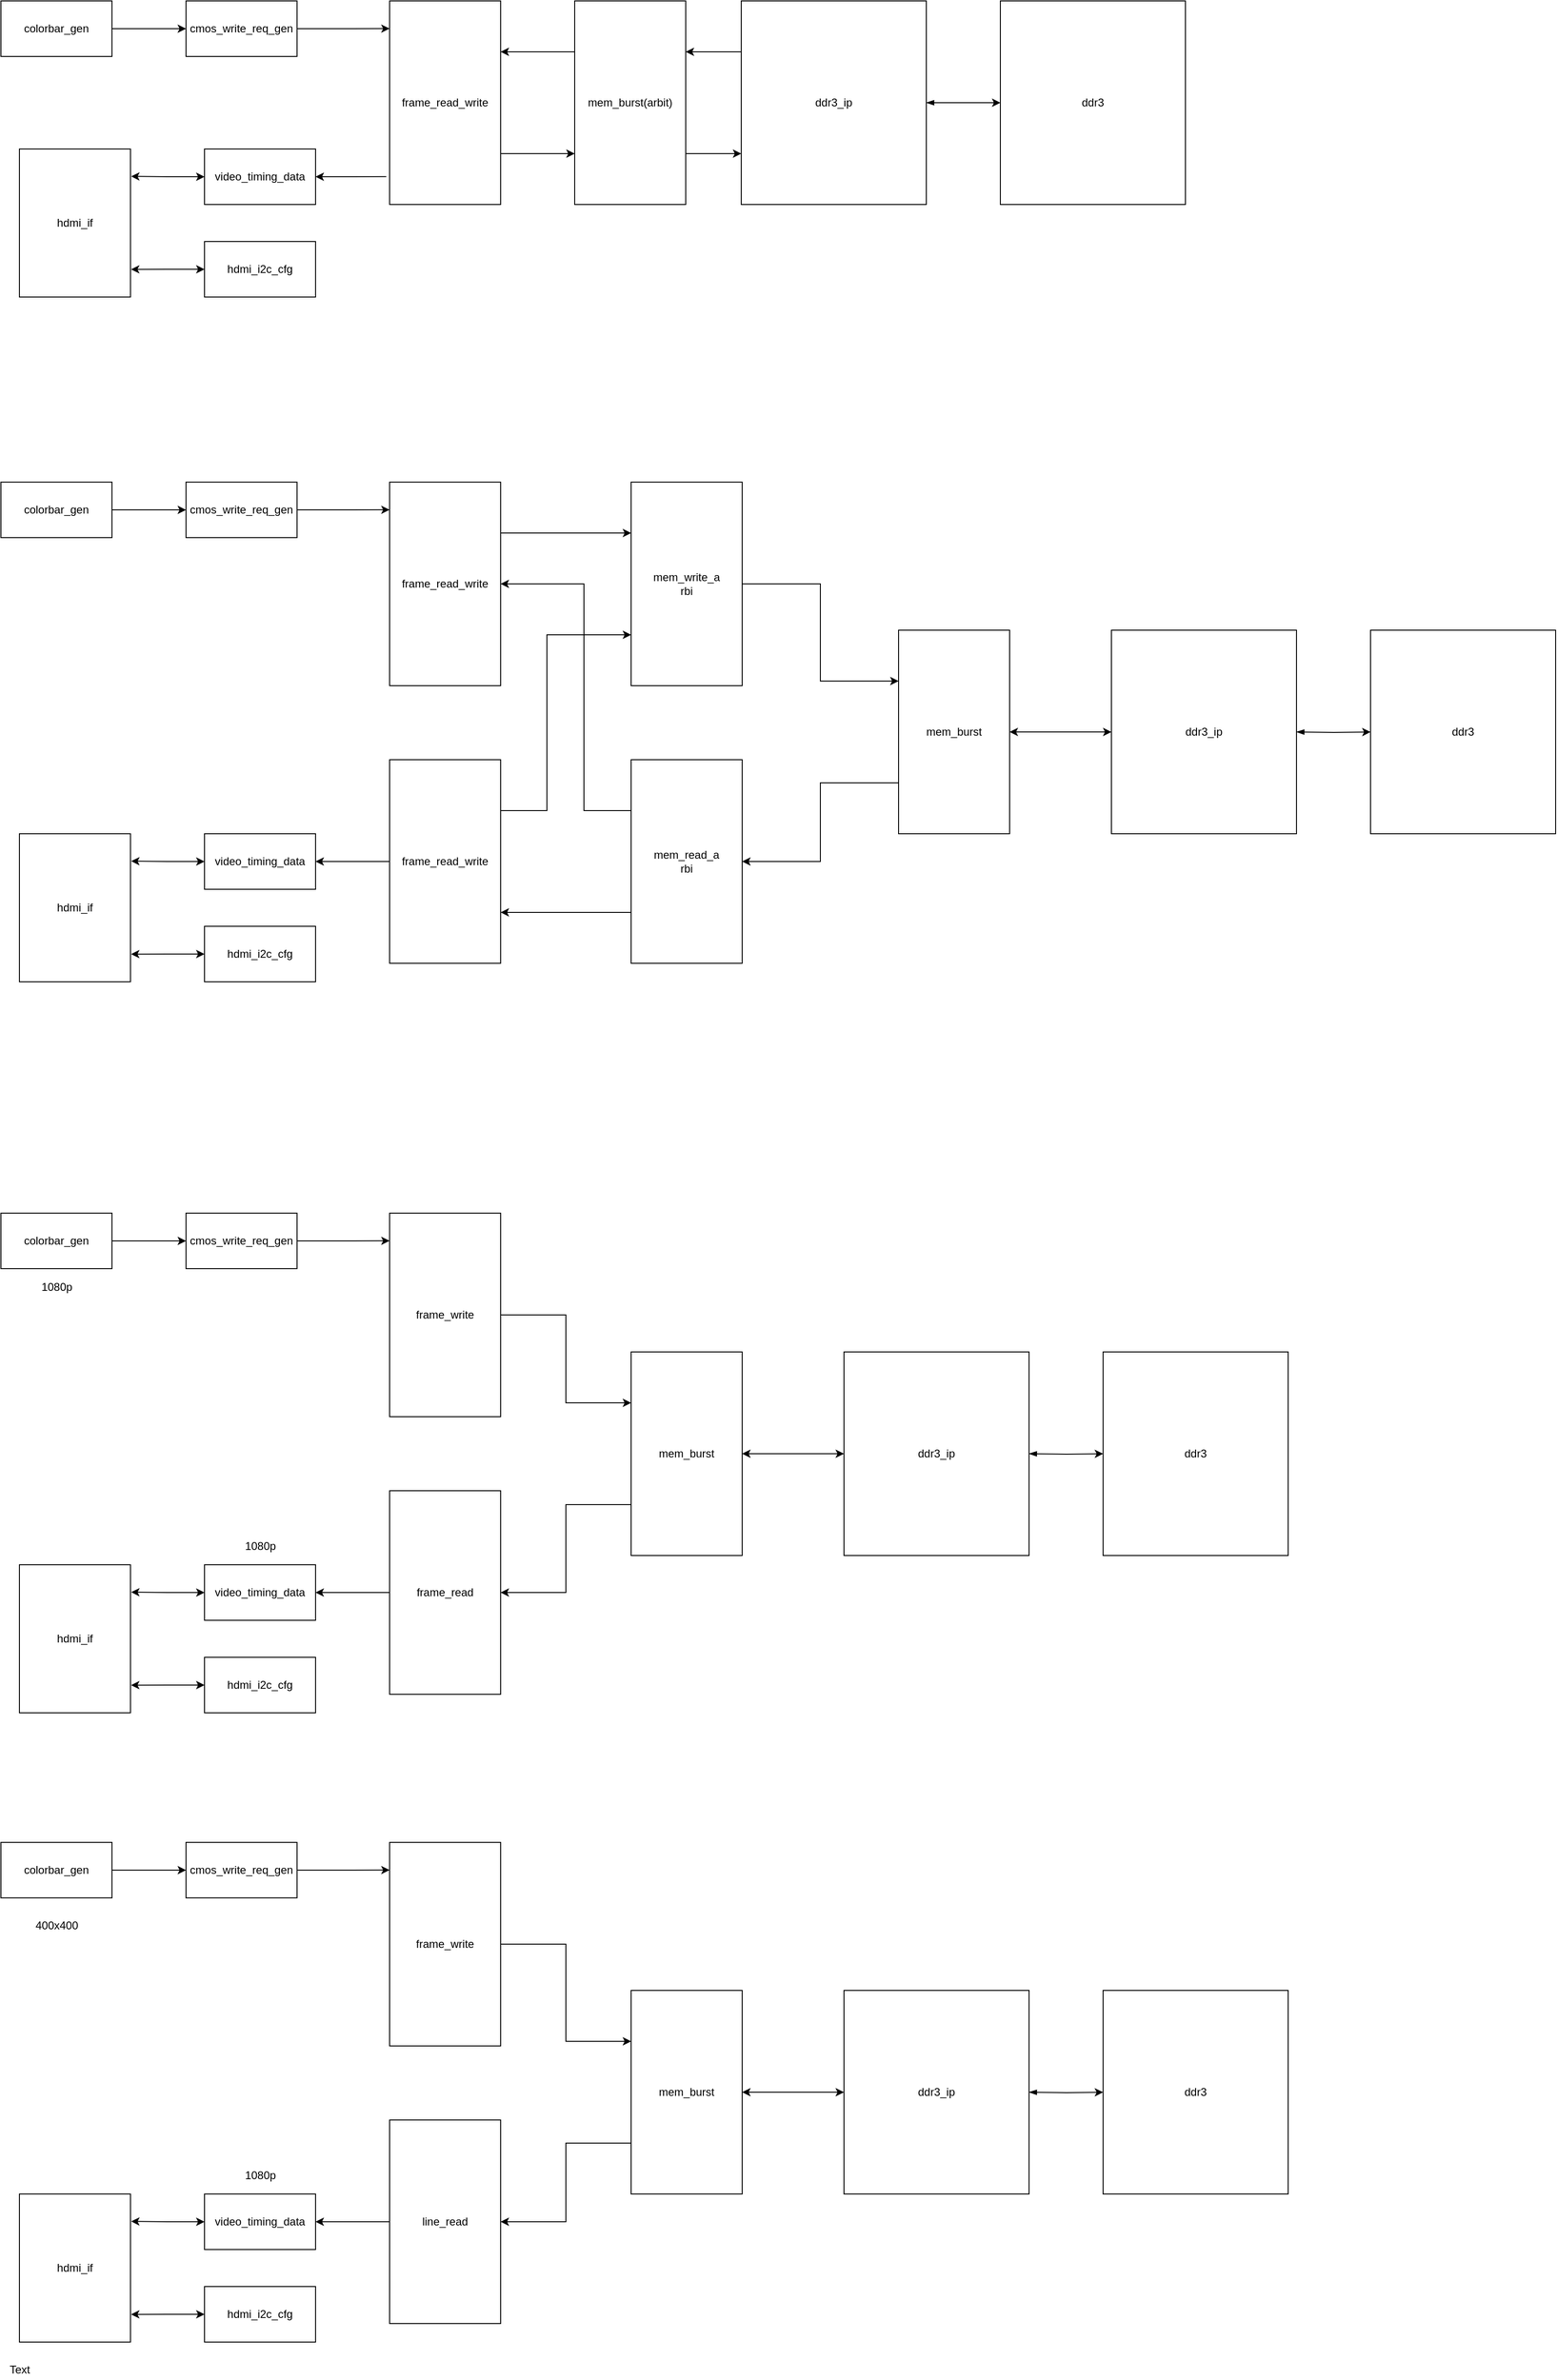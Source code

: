 <mxfile version="13.3.9" type="device"><diagram id="Ev47lDZiY4-PtRbBZxZO" name="Page-1"><mxGraphModel dx="1673" dy="969" grid="1" gridSize="10" guides="1" tooltips="1" connect="1" arrows="1" fold="1" page="1" pageScale="1" pageWidth="4681" pageHeight="3300" math="0" shadow="0"><root><mxCell id="0"/><mxCell id="1" parent="0"/><mxCell id="SdvX4wKL4C9RxK6dcT6m-15" style="edgeStyle=orthogonalEdgeStyle;rounded=0;orthogonalLoop=1;jettySize=auto;html=1;exitX=1;exitY=0.5;exitDx=0;exitDy=0;entryX=0;entryY=0.5;entryDx=0;entryDy=0;" parent="1" source="SdvX4wKL4C9RxK6dcT6m-1" target="SdvX4wKL4C9RxK6dcT6m-2" edge="1"><mxGeometry relative="1" as="geometry"/></mxCell><mxCell id="SdvX4wKL4C9RxK6dcT6m-1" value="colorbar_gen" style="rounded=0;whiteSpace=wrap;html=1;" parent="1" vertex="1"><mxGeometry x="220" y="290" width="120" height="60" as="geometry"/></mxCell><mxCell id="haxCMB_gEO0eru3AYZJ4-6" style="edgeStyle=orthogonalEdgeStyle;rounded=0;orthogonalLoop=1;jettySize=auto;html=1;exitX=1;exitY=0.5;exitDx=0;exitDy=0;entryX=0;entryY=0.136;entryDx=0;entryDy=0;entryPerimeter=0;" edge="1" parent="1" source="SdvX4wKL4C9RxK6dcT6m-2" target="SdvX4wKL4C9RxK6dcT6m-4"><mxGeometry relative="1" as="geometry"/></mxCell><mxCell id="SdvX4wKL4C9RxK6dcT6m-2" value="cmos_write_req_gen" style="rounded=0;whiteSpace=wrap;html=1;" parent="1" vertex="1"><mxGeometry x="420" y="290" width="120" height="60" as="geometry"/></mxCell><mxCell id="SdvX4wKL4C9RxK6dcT6m-22" style="edgeStyle=orthogonalEdgeStyle;rounded=0;orthogonalLoop=1;jettySize=auto;html=1;exitX=0;exitY=0.5;exitDx=0;exitDy=0;startArrow=classic;startFill=1;endArrow=classic;endFill=1;entryX=1.006;entryY=0.185;entryDx=0;entryDy=0;entryPerimeter=0;" parent="1" source="SdvX4wKL4C9RxK6dcT6m-3" target="SdvX4wKL4C9RxK6dcT6m-12" edge="1"><mxGeometry relative="1" as="geometry"><Array as="points"><mxPoint x="400" y="480"/></Array></mxGeometry></mxCell><mxCell id="haxCMB_gEO0eru3AYZJ4-7" style="edgeStyle=orthogonalEdgeStyle;rounded=0;orthogonalLoop=1;jettySize=auto;html=1;exitX=1;exitY=0.5;exitDx=0;exitDy=0;entryX=-0.03;entryY=0.863;entryDx=0;entryDy=0;entryPerimeter=0;endArrow=none;endFill=0;startArrow=classic;startFill=1;" edge="1" parent="1" source="SdvX4wKL4C9RxK6dcT6m-3" target="SdvX4wKL4C9RxK6dcT6m-4"><mxGeometry relative="1" as="geometry"/></mxCell><mxCell id="SdvX4wKL4C9RxK6dcT6m-3" value="video_timing_data" style="rounded=0;whiteSpace=wrap;html=1;" parent="1" vertex="1"><mxGeometry x="440" y="450" width="120" height="60" as="geometry"/></mxCell><mxCell id="haxCMB_gEO0eru3AYZJ4-36" style="edgeStyle=elbowEdgeStyle;rounded=0;orthogonalLoop=1;jettySize=auto;html=1;exitX=1;exitY=0.75;exitDx=0;exitDy=0;entryX=0;entryY=0.75;entryDx=0;entryDy=0;startArrow=none;startFill=0;endArrow=classic;endFill=1;" edge="1" parent="1" source="SdvX4wKL4C9RxK6dcT6m-4" target="SdvX4wKL4C9RxK6dcT6m-6"><mxGeometry relative="1" as="geometry"/></mxCell><mxCell id="SdvX4wKL4C9RxK6dcT6m-4" value="frame_read_write" style="rounded=0;whiteSpace=wrap;html=1;" parent="1" vertex="1"><mxGeometry x="640" y="290" width="120" height="220" as="geometry"/></mxCell><mxCell id="SdvX4wKL4C9RxK6dcT6m-19" style="edgeStyle=orthogonalEdgeStyle;rounded=0;orthogonalLoop=1;jettySize=auto;html=1;exitX=1;exitY=0.5;exitDx=0;exitDy=0;entryX=0;entryY=0.5;entryDx=0;entryDy=0;startArrow=blockThin;startFill=1;" parent="1" source="SdvX4wKL4C9RxK6dcT6m-5" target="SdvX4wKL4C9RxK6dcT6m-14" edge="1"><mxGeometry relative="1" as="geometry"/></mxCell><mxCell id="haxCMB_gEO0eru3AYZJ4-38" style="edgeStyle=elbowEdgeStyle;rounded=0;orthogonalLoop=1;jettySize=auto;html=1;exitX=0;exitY=0.25;exitDx=0;exitDy=0;entryX=1;entryY=0.25;entryDx=0;entryDy=0;startArrow=none;startFill=0;endArrow=classic;endFill=1;" edge="1" parent="1" source="SdvX4wKL4C9RxK6dcT6m-5" target="SdvX4wKL4C9RxK6dcT6m-6"><mxGeometry relative="1" as="geometry"/></mxCell><mxCell id="SdvX4wKL4C9RxK6dcT6m-5" value="ddr3_ip" style="rounded=0;whiteSpace=wrap;html=1;" parent="1" vertex="1"><mxGeometry x="1020" y="290" width="200" height="220" as="geometry"/></mxCell><mxCell id="haxCMB_gEO0eru3AYZJ4-35" style="edgeStyle=elbowEdgeStyle;rounded=0;orthogonalLoop=1;jettySize=auto;html=1;exitX=0;exitY=0.25;exitDx=0;exitDy=0;entryX=1;entryY=0.25;entryDx=0;entryDy=0;startArrow=none;startFill=0;endArrow=classic;endFill=1;" edge="1" parent="1" source="SdvX4wKL4C9RxK6dcT6m-6" target="SdvX4wKL4C9RxK6dcT6m-4"><mxGeometry relative="1" as="geometry"/></mxCell><mxCell id="haxCMB_gEO0eru3AYZJ4-39" style="edgeStyle=elbowEdgeStyle;rounded=0;orthogonalLoop=1;jettySize=auto;html=1;exitX=1;exitY=0.75;exitDx=0;exitDy=0;entryX=0;entryY=0.75;entryDx=0;entryDy=0;startArrow=none;startFill=0;endArrow=classic;endFill=1;" edge="1" parent="1" source="SdvX4wKL4C9RxK6dcT6m-6" target="SdvX4wKL4C9RxK6dcT6m-5"><mxGeometry relative="1" as="geometry"/></mxCell><mxCell id="SdvX4wKL4C9RxK6dcT6m-6" value="mem_burst(arbit)" style="rounded=0;whiteSpace=wrap;html=1;" parent="1" vertex="1"><mxGeometry x="840" y="290" width="120" height="220" as="geometry"/></mxCell><mxCell id="SdvX4wKL4C9RxK6dcT6m-12" value="hdmi_if" style="rounded=0;whiteSpace=wrap;html=1;" parent="1" vertex="1"><mxGeometry x="240" y="450" width="120" height="160" as="geometry"/></mxCell><mxCell id="SdvX4wKL4C9RxK6dcT6m-23" style="edgeStyle=orthogonalEdgeStyle;rounded=0;orthogonalLoop=1;jettySize=auto;html=1;exitX=0;exitY=0.5;exitDx=0;exitDy=0;entryX=1.005;entryY=0.813;entryDx=0;entryDy=0;entryPerimeter=0;startArrow=classic;startFill=1;endArrow=classic;endFill=1;" parent="1" source="SdvX4wKL4C9RxK6dcT6m-13" target="SdvX4wKL4C9RxK6dcT6m-12" edge="1"><mxGeometry relative="1" as="geometry"><Array as="points"><mxPoint x="400" y="580"/></Array></mxGeometry></mxCell><mxCell id="SdvX4wKL4C9RxK6dcT6m-13" value="hdmi_i2c_cfg" style="rounded=0;whiteSpace=wrap;html=1;" parent="1" vertex="1"><mxGeometry x="440" y="550" width="120" height="60" as="geometry"/></mxCell><mxCell id="SdvX4wKL4C9RxK6dcT6m-14" value="ddr3" style="rounded=0;whiteSpace=wrap;html=1;" parent="1" vertex="1"><mxGeometry x="1300" y="290" width="200" height="220" as="geometry"/></mxCell><mxCell id="haxCMB_gEO0eru3AYZJ4-8" style="edgeStyle=orthogonalEdgeStyle;rounded=0;orthogonalLoop=1;jettySize=auto;html=1;exitX=1;exitY=0.5;exitDx=0;exitDy=0;entryX=0;entryY=0.5;entryDx=0;entryDy=0;" edge="1" parent="1" source="haxCMB_gEO0eru3AYZJ4-9" target="haxCMB_gEO0eru3AYZJ4-11"><mxGeometry relative="1" as="geometry"/></mxCell><mxCell id="haxCMB_gEO0eru3AYZJ4-9" value="colorbar_gen" style="rounded=0;whiteSpace=wrap;html=1;" vertex="1" parent="1"><mxGeometry x="220" y="810" width="120" height="60" as="geometry"/></mxCell><mxCell id="haxCMB_gEO0eru3AYZJ4-10" style="edgeStyle=orthogonalEdgeStyle;rounded=0;orthogonalLoop=1;jettySize=auto;html=1;exitX=1;exitY=0.5;exitDx=0;exitDy=0;entryX=0;entryY=0.136;entryDx=0;entryDy=0;entryPerimeter=0;" edge="1" parent="1" source="haxCMB_gEO0eru3AYZJ4-11" target="haxCMB_gEO0eru3AYZJ4-12"><mxGeometry relative="1" as="geometry"/></mxCell><mxCell id="haxCMB_gEO0eru3AYZJ4-11" value="cmos_write_req_gen" style="rounded=0;whiteSpace=wrap;html=1;" vertex="1" parent="1"><mxGeometry x="420" y="810" width="120" height="60" as="geometry"/></mxCell><mxCell id="haxCMB_gEO0eru3AYZJ4-17" style="edgeStyle=elbowEdgeStyle;rounded=0;orthogonalLoop=1;jettySize=auto;html=1;entryX=0;entryY=0.25;entryDx=0;entryDy=0;startArrow=classic;startFill=1;endArrow=none;endFill=0;" edge="1" parent="1" source="haxCMB_gEO0eru3AYZJ4-12" target="haxCMB_gEO0eru3AYZJ4-14"><mxGeometry relative="1" as="geometry"><Array as="points"><mxPoint x="850" y="1040"/><mxPoint x="880" y="1050"/><mxPoint x="820" y="1060"/><mxPoint x="830" y="1070"/><mxPoint x="820" y="1050"/></Array></mxGeometry></mxCell><mxCell id="haxCMB_gEO0eru3AYZJ4-21" style="edgeStyle=elbowEdgeStyle;rounded=0;orthogonalLoop=1;jettySize=auto;html=1;exitX=1;exitY=0.25;exitDx=0;exitDy=0;entryX=0;entryY=0.25;entryDx=0;entryDy=0;startArrow=none;startFill=0;endArrow=classic;endFill=1;" edge="1" parent="1" source="haxCMB_gEO0eru3AYZJ4-12" target="haxCMB_gEO0eru3AYZJ4-13"><mxGeometry relative="1" as="geometry"/></mxCell><mxCell id="haxCMB_gEO0eru3AYZJ4-12" value="frame_read_write" style="rounded=0;whiteSpace=wrap;html=1;" vertex="1" parent="1"><mxGeometry x="640" y="810" width="120" height="220" as="geometry"/></mxCell><mxCell id="haxCMB_gEO0eru3AYZJ4-88" style="edgeStyle=elbowEdgeStyle;rounded=0;orthogonalLoop=1;jettySize=auto;html=1;exitX=1;exitY=0.5;exitDx=0;exitDy=0;entryX=0;entryY=0.25;entryDx=0;entryDy=0;startArrow=none;startFill=0;endArrow=classic;endFill=1;" edge="1" parent="1" source="haxCMB_gEO0eru3AYZJ4-13" target="haxCMB_gEO0eru3AYZJ4-86"><mxGeometry relative="1" as="geometry"/></mxCell><mxCell id="haxCMB_gEO0eru3AYZJ4-13" value="&lt;div&gt;mem_write_a&lt;/div&gt;&lt;div&gt;rbi&lt;/div&gt;" style="rounded=0;whiteSpace=wrap;html=1;" vertex="1" parent="1"><mxGeometry x="901" y="810" width="120" height="220" as="geometry"/></mxCell><mxCell id="haxCMB_gEO0eru3AYZJ4-20" style="edgeStyle=elbowEdgeStyle;rounded=0;orthogonalLoop=1;jettySize=auto;html=1;exitX=0;exitY=0.75;exitDx=0;exitDy=0;startArrow=none;startFill=0;endArrow=classic;endFill=1;entryX=1;entryY=0.75;entryDx=0;entryDy=0;" edge="1" parent="1" source="haxCMB_gEO0eru3AYZJ4-14" target="haxCMB_gEO0eru3AYZJ4-15"><mxGeometry relative="1" as="geometry"><mxPoint x="830" y="1100" as="targetPoint"/></mxGeometry></mxCell><mxCell id="haxCMB_gEO0eru3AYZJ4-14" value="&lt;div&gt;mem_read_a&lt;/div&gt;&lt;div&gt;rbi&lt;/div&gt;" style="rounded=0;whiteSpace=wrap;html=1;" vertex="1" parent="1"><mxGeometry x="901" y="1110" width="120" height="220" as="geometry"/></mxCell><mxCell id="haxCMB_gEO0eru3AYZJ4-18" style="edgeStyle=elbowEdgeStyle;rounded=0;orthogonalLoop=1;jettySize=auto;html=1;exitX=1;exitY=0.25;exitDx=0;exitDy=0;entryX=0;entryY=0.75;entryDx=0;entryDy=0;startArrow=none;startFill=0;endArrow=classic;endFill=1;" edge="1" parent="1" source="haxCMB_gEO0eru3AYZJ4-15" target="haxCMB_gEO0eru3AYZJ4-13"><mxGeometry relative="1" as="geometry"><Array as="points"><mxPoint x="810" y="1050"/><mxPoint x="790" y="1070"/></Array></mxGeometry></mxCell><mxCell id="haxCMB_gEO0eru3AYZJ4-34" style="edgeStyle=elbowEdgeStyle;rounded=0;orthogonalLoop=1;jettySize=auto;html=1;exitX=0;exitY=0.5;exitDx=0;exitDy=0;entryX=1;entryY=0.5;entryDx=0;entryDy=0;startArrow=none;startFill=0;endArrow=classic;endFill=1;" edge="1" parent="1" source="haxCMB_gEO0eru3AYZJ4-15" target="haxCMB_gEO0eru3AYZJ4-29"><mxGeometry relative="1" as="geometry"/></mxCell><mxCell id="haxCMB_gEO0eru3AYZJ4-15" value="frame_read_write" style="rounded=0;whiteSpace=wrap;html=1;" vertex="1" parent="1"><mxGeometry x="640" y="1110" width="120" height="220" as="geometry"/></mxCell><mxCell id="haxCMB_gEO0eru3AYZJ4-22" value="ddr3_ip" style="rounded=0;whiteSpace=wrap;html=1;" vertex="1" parent="1"><mxGeometry x="1420" y="970" width="200" height="220" as="geometry"/></mxCell><mxCell id="haxCMB_gEO0eru3AYZJ4-26" value="ddr3" style="rounded=0;whiteSpace=wrap;html=1;" vertex="1" parent="1"><mxGeometry x="1700" y="970" width="200" height="220" as="geometry"/></mxCell><mxCell id="haxCMB_gEO0eru3AYZJ4-27" style="edgeStyle=orthogonalEdgeStyle;rounded=0;orthogonalLoop=1;jettySize=auto;html=1;exitX=1;exitY=0.5;exitDx=0;exitDy=0;entryX=0;entryY=0.5;entryDx=0;entryDy=0;startArrow=blockThin;startFill=1;" edge="1" target="haxCMB_gEO0eru3AYZJ4-26" parent="1"><mxGeometry relative="1" as="geometry"><mxPoint x="1620" y="1080.0" as="sourcePoint"/></mxGeometry></mxCell><mxCell id="haxCMB_gEO0eru3AYZJ4-28" style="edgeStyle=orthogonalEdgeStyle;rounded=0;orthogonalLoop=1;jettySize=auto;html=1;exitX=0;exitY=0.5;exitDx=0;exitDy=0;startArrow=classic;startFill=1;endArrow=classic;endFill=1;entryX=1.006;entryY=0.185;entryDx=0;entryDy=0;entryPerimeter=0;" edge="1" parent="1" source="haxCMB_gEO0eru3AYZJ4-29" target="haxCMB_gEO0eru3AYZJ4-30"><mxGeometry relative="1" as="geometry"><Array as="points"><mxPoint x="400" y="1220"/></Array></mxGeometry></mxCell><mxCell id="haxCMB_gEO0eru3AYZJ4-29" value="video_timing_data" style="rounded=0;whiteSpace=wrap;html=1;" vertex="1" parent="1"><mxGeometry x="440" y="1190" width="120" height="60" as="geometry"/></mxCell><mxCell id="haxCMB_gEO0eru3AYZJ4-30" value="hdmi_if" style="rounded=0;whiteSpace=wrap;html=1;" vertex="1" parent="1"><mxGeometry x="240" y="1190" width="120" height="160" as="geometry"/></mxCell><mxCell id="haxCMB_gEO0eru3AYZJ4-31" style="edgeStyle=orthogonalEdgeStyle;rounded=0;orthogonalLoop=1;jettySize=auto;html=1;exitX=0;exitY=0.5;exitDx=0;exitDy=0;entryX=1.005;entryY=0.813;entryDx=0;entryDy=0;entryPerimeter=0;startArrow=classic;startFill=1;endArrow=classic;endFill=1;" edge="1" parent="1" source="haxCMB_gEO0eru3AYZJ4-32" target="haxCMB_gEO0eru3AYZJ4-30"><mxGeometry relative="1" as="geometry"><Array as="points"><mxPoint x="400" y="1320"/></Array></mxGeometry></mxCell><mxCell id="haxCMB_gEO0eru3AYZJ4-32" value="hdmi_i2c_cfg" style="rounded=0;whiteSpace=wrap;html=1;" vertex="1" parent="1"><mxGeometry x="440" y="1290" width="120" height="60" as="geometry"/></mxCell><mxCell id="haxCMB_gEO0eru3AYZJ4-40" style="edgeStyle=orthogonalEdgeStyle;rounded=0;orthogonalLoop=1;jettySize=auto;html=1;exitX=1;exitY=0.5;exitDx=0;exitDy=0;entryX=0;entryY=0.5;entryDx=0;entryDy=0;" edge="1" parent="1" source="haxCMB_gEO0eru3AYZJ4-41" target="haxCMB_gEO0eru3AYZJ4-43"><mxGeometry relative="1" as="geometry"/></mxCell><mxCell id="haxCMB_gEO0eru3AYZJ4-41" value="colorbar_gen" style="rounded=0;whiteSpace=wrap;html=1;" vertex="1" parent="1"><mxGeometry x="220" y="1600" width="120" height="60" as="geometry"/></mxCell><mxCell id="haxCMB_gEO0eru3AYZJ4-42" style="edgeStyle=orthogonalEdgeStyle;rounded=0;orthogonalLoop=1;jettySize=auto;html=1;exitX=1;exitY=0.5;exitDx=0;exitDy=0;entryX=0;entryY=0.136;entryDx=0;entryDy=0;entryPerimeter=0;" edge="1" parent="1" source="haxCMB_gEO0eru3AYZJ4-43" target="haxCMB_gEO0eru3AYZJ4-46"><mxGeometry relative="1" as="geometry"/></mxCell><mxCell id="haxCMB_gEO0eru3AYZJ4-43" value="cmos_write_req_gen" style="rounded=0;whiteSpace=wrap;html=1;" vertex="1" parent="1"><mxGeometry x="420" y="1600" width="120" height="60" as="geometry"/></mxCell><mxCell id="haxCMB_gEO0eru3AYZJ4-106" style="edgeStyle=elbowEdgeStyle;rounded=0;orthogonalLoop=1;jettySize=auto;html=1;exitX=1;exitY=0.5;exitDx=0;exitDy=0;entryX=0;entryY=0.25;entryDx=0;entryDy=0;startArrow=none;startFill=0;endArrow=classic;endFill=1;" edge="1" parent="1" source="haxCMB_gEO0eru3AYZJ4-46" target="haxCMB_gEO0eru3AYZJ4-99"><mxGeometry relative="1" as="geometry"/></mxCell><mxCell id="haxCMB_gEO0eru3AYZJ4-46" value="frame_write" style="rounded=0;whiteSpace=wrap;html=1;" vertex="1" parent="1"><mxGeometry x="640" y="1600" width="120" height="220" as="geometry"/></mxCell><mxCell id="haxCMB_gEO0eru3AYZJ4-52" style="edgeStyle=elbowEdgeStyle;rounded=0;orthogonalLoop=1;jettySize=auto;html=1;exitX=0;exitY=0.5;exitDx=0;exitDy=0;entryX=1;entryY=0.5;entryDx=0;entryDy=0;startArrow=none;startFill=0;endArrow=classic;endFill=1;" edge="1" parent="1" source="haxCMB_gEO0eru3AYZJ4-53" target="haxCMB_gEO0eru3AYZJ4-59"><mxGeometry relative="1" as="geometry"/></mxCell><mxCell id="haxCMB_gEO0eru3AYZJ4-53" value="frame_read" style="rounded=0;whiteSpace=wrap;html=1;" vertex="1" parent="1"><mxGeometry x="640" y="1900" width="120" height="220" as="geometry"/></mxCell><mxCell id="haxCMB_gEO0eru3AYZJ4-58" style="edgeStyle=orthogonalEdgeStyle;rounded=0;orthogonalLoop=1;jettySize=auto;html=1;exitX=0;exitY=0.5;exitDx=0;exitDy=0;startArrow=classic;startFill=1;endArrow=classic;endFill=1;entryX=1.006;entryY=0.185;entryDx=0;entryDy=0;entryPerimeter=0;" edge="1" parent="1" source="haxCMB_gEO0eru3AYZJ4-59" target="haxCMB_gEO0eru3AYZJ4-60"><mxGeometry relative="1" as="geometry"><Array as="points"><mxPoint x="400" y="2010"/></Array></mxGeometry></mxCell><mxCell id="haxCMB_gEO0eru3AYZJ4-59" value="video_timing_data" style="rounded=0;whiteSpace=wrap;html=1;" vertex="1" parent="1"><mxGeometry x="440" y="1980" width="120" height="60" as="geometry"/></mxCell><mxCell id="haxCMB_gEO0eru3AYZJ4-60" value="hdmi_if" style="rounded=0;whiteSpace=wrap;html=1;" vertex="1" parent="1"><mxGeometry x="240" y="1980" width="120" height="160" as="geometry"/></mxCell><mxCell id="haxCMB_gEO0eru3AYZJ4-61" style="edgeStyle=orthogonalEdgeStyle;rounded=0;orthogonalLoop=1;jettySize=auto;html=1;exitX=0;exitY=0.5;exitDx=0;exitDy=0;entryX=1.005;entryY=0.813;entryDx=0;entryDy=0;entryPerimeter=0;startArrow=classic;startFill=1;endArrow=classic;endFill=1;" edge="1" parent="1" source="haxCMB_gEO0eru3AYZJ4-62" target="haxCMB_gEO0eru3AYZJ4-60"><mxGeometry relative="1" as="geometry"><Array as="points"><mxPoint x="400" y="2110"/></Array></mxGeometry></mxCell><mxCell id="haxCMB_gEO0eru3AYZJ4-62" value="hdmi_i2c_cfg" style="rounded=0;whiteSpace=wrap;html=1;" vertex="1" parent="1"><mxGeometry x="440" y="2080" width="120" height="60" as="geometry"/></mxCell><mxCell id="haxCMB_gEO0eru3AYZJ4-63" style="edgeStyle=orthogonalEdgeStyle;rounded=0;orthogonalLoop=1;jettySize=auto;html=1;exitX=1;exitY=0.5;exitDx=0;exitDy=0;entryX=0;entryY=0.5;entryDx=0;entryDy=0;" edge="1" parent="1" source="haxCMB_gEO0eru3AYZJ4-64" target="haxCMB_gEO0eru3AYZJ4-66"><mxGeometry relative="1" as="geometry"/></mxCell><mxCell id="haxCMB_gEO0eru3AYZJ4-64" value="colorbar_gen" style="rounded=0;whiteSpace=wrap;html=1;" vertex="1" parent="1"><mxGeometry x="220" y="2280" width="120" height="60" as="geometry"/></mxCell><mxCell id="haxCMB_gEO0eru3AYZJ4-65" style="edgeStyle=orthogonalEdgeStyle;rounded=0;orthogonalLoop=1;jettySize=auto;html=1;exitX=1;exitY=0.5;exitDx=0;exitDy=0;entryX=0;entryY=0.136;entryDx=0;entryDy=0;entryPerimeter=0;" edge="1" parent="1" source="haxCMB_gEO0eru3AYZJ4-66" target="haxCMB_gEO0eru3AYZJ4-68"><mxGeometry relative="1" as="geometry"/></mxCell><mxCell id="haxCMB_gEO0eru3AYZJ4-66" value="cmos_write_req_gen" style="rounded=0;whiteSpace=wrap;html=1;" vertex="1" parent="1"><mxGeometry x="420" y="2280" width="120" height="60" as="geometry"/></mxCell><mxCell id="haxCMB_gEO0eru3AYZJ4-108" style="edgeStyle=elbowEdgeStyle;rounded=0;orthogonalLoop=1;jettySize=auto;html=1;exitX=1;exitY=0.5;exitDx=0;exitDy=0;entryX=0;entryY=0.25;entryDx=0;entryDy=0;startArrow=none;startFill=0;endArrow=classic;endFill=1;" edge="1" parent="1" source="haxCMB_gEO0eru3AYZJ4-68" target="haxCMB_gEO0eru3AYZJ4-105"><mxGeometry relative="1" as="geometry"/></mxCell><mxCell id="haxCMB_gEO0eru3AYZJ4-68" value="frame_write" style="rounded=0;whiteSpace=wrap;html=1;" vertex="1" parent="1"><mxGeometry x="640" y="2280" width="120" height="220" as="geometry"/></mxCell><mxCell id="haxCMB_gEO0eru3AYZJ4-73" style="edgeStyle=elbowEdgeStyle;rounded=0;orthogonalLoop=1;jettySize=auto;html=1;exitX=0;exitY=0.5;exitDx=0;exitDy=0;entryX=1;entryY=0.5;entryDx=0;entryDy=0;startArrow=none;startFill=0;endArrow=classic;endFill=1;" edge="1" parent="1" source="haxCMB_gEO0eru3AYZJ4-74" target="haxCMB_gEO0eru3AYZJ4-80"><mxGeometry relative="1" as="geometry"/></mxCell><mxCell id="haxCMB_gEO0eru3AYZJ4-74" value="line_read" style="rounded=0;whiteSpace=wrap;html=1;" vertex="1" parent="1"><mxGeometry x="640" y="2580" width="120" height="220" as="geometry"/></mxCell><mxCell id="haxCMB_gEO0eru3AYZJ4-79" style="edgeStyle=orthogonalEdgeStyle;rounded=0;orthogonalLoop=1;jettySize=auto;html=1;exitX=0;exitY=0.5;exitDx=0;exitDy=0;startArrow=classic;startFill=1;endArrow=classic;endFill=1;entryX=1.006;entryY=0.185;entryDx=0;entryDy=0;entryPerimeter=0;" edge="1" parent="1" source="haxCMB_gEO0eru3AYZJ4-80" target="haxCMB_gEO0eru3AYZJ4-81"><mxGeometry relative="1" as="geometry"><Array as="points"><mxPoint x="400" y="2690"/></Array></mxGeometry></mxCell><mxCell id="haxCMB_gEO0eru3AYZJ4-80" value="video_timing_data" style="rounded=0;whiteSpace=wrap;html=1;" vertex="1" parent="1"><mxGeometry x="440" y="2660" width="120" height="60" as="geometry"/></mxCell><mxCell id="haxCMB_gEO0eru3AYZJ4-81" value="hdmi_if" style="rounded=0;whiteSpace=wrap;html=1;" vertex="1" parent="1"><mxGeometry x="240" y="2660" width="120" height="160" as="geometry"/></mxCell><mxCell id="haxCMB_gEO0eru3AYZJ4-82" style="edgeStyle=orthogonalEdgeStyle;rounded=0;orthogonalLoop=1;jettySize=auto;html=1;exitX=0;exitY=0.5;exitDx=0;exitDy=0;entryX=1.005;entryY=0.813;entryDx=0;entryDy=0;entryPerimeter=0;startArrow=classic;startFill=1;endArrow=classic;endFill=1;" edge="1" parent="1" source="haxCMB_gEO0eru3AYZJ4-83" target="haxCMB_gEO0eru3AYZJ4-81"><mxGeometry relative="1" as="geometry"><Array as="points"><mxPoint x="400" y="2790"/></Array></mxGeometry></mxCell><mxCell id="haxCMB_gEO0eru3AYZJ4-83" value="hdmi_i2c_cfg" style="rounded=0;whiteSpace=wrap;html=1;" vertex="1" parent="1"><mxGeometry x="440" y="2760" width="120" height="60" as="geometry"/></mxCell><mxCell id="haxCMB_gEO0eru3AYZJ4-84" value="Text" style="text;html=1;resizable=0;autosize=1;align=center;verticalAlign=middle;points=[];fillColor=none;strokeColor=none;rounded=0;" vertex="1" parent="1"><mxGeometry x="220" y="2840" width="40" height="20" as="geometry"/></mxCell><mxCell id="haxCMB_gEO0eru3AYZJ4-87" style="edgeStyle=elbowEdgeStyle;rounded=0;orthogonalLoop=1;jettySize=auto;html=1;exitX=1;exitY=0.5;exitDx=0;exitDy=0;entryX=0;entryY=0.5;entryDx=0;entryDy=0;startArrow=classic;startFill=1;endArrow=classic;endFill=1;" edge="1" parent="1" source="haxCMB_gEO0eru3AYZJ4-86" target="haxCMB_gEO0eru3AYZJ4-22"><mxGeometry relative="1" as="geometry"/></mxCell><mxCell id="haxCMB_gEO0eru3AYZJ4-89" style="edgeStyle=elbowEdgeStyle;rounded=0;orthogonalLoop=1;jettySize=auto;html=1;exitX=0;exitY=0.75;exitDx=0;exitDy=0;startArrow=none;startFill=0;endArrow=classic;endFill=1;" edge="1" parent="1" source="haxCMB_gEO0eru3AYZJ4-86" target="haxCMB_gEO0eru3AYZJ4-14"><mxGeometry relative="1" as="geometry"/></mxCell><mxCell id="haxCMB_gEO0eru3AYZJ4-86" value="mem_burst" style="rounded=0;whiteSpace=wrap;html=1;" vertex="1" parent="1"><mxGeometry x="1190" y="970" width="120" height="220" as="geometry"/></mxCell><mxCell id="haxCMB_gEO0eru3AYZJ4-95" value="ddr3_ip" style="rounded=0;whiteSpace=wrap;html=1;" vertex="1" parent="1"><mxGeometry x="1131" y="1750" width="200" height="220" as="geometry"/></mxCell><mxCell id="haxCMB_gEO0eru3AYZJ4-96" value="ddr3" style="rounded=0;whiteSpace=wrap;html=1;" vertex="1" parent="1"><mxGeometry x="1411" y="1750" width="200" height="220" as="geometry"/></mxCell><mxCell id="haxCMB_gEO0eru3AYZJ4-97" style="edgeStyle=orthogonalEdgeStyle;rounded=0;orthogonalLoop=1;jettySize=auto;html=1;exitX=1;exitY=0.5;exitDx=0;exitDy=0;entryX=0;entryY=0.5;entryDx=0;entryDy=0;startArrow=blockThin;startFill=1;" edge="1" parent="1" target="haxCMB_gEO0eru3AYZJ4-96"><mxGeometry relative="1" as="geometry"><mxPoint x="1331" y="1860" as="sourcePoint"/></mxGeometry></mxCell><mxCell id="haxCMB_gEO0eru3AYZJ4-98" style="edgeStyle=elbowEdgeStyle;rounded=0;orthogonalLoop=1;jettySize=auto;html=1;exitX=1;exitY=0.5;exitDx=0;exitDy=0;entryX=0;entryY=0.5;entryDx=0;entryDy=0;startArrow=classic;startFill=1;endArrow=classic;endFill=1;" edge="1" parent="1" source="haxCMB_gEO0eru3AYZJ4-99" target="haxCMB_gEO0eru3AYZJ4-95"><mxGeometry relative="1" as="geometry"/></mxCell><mxCell id="haxCMB_gEO0eru3AYZJ4-107" style="edgeStyle=elbowEdgeStyle;rounded=0;orthogonalLoop=1;jettySize=auto;html=1;exitX=0;exitY=0.75;exitDx=0;exitDy=0;entryX=1;entryY=0.5;entryDx=0;entryDy=0;startArrow=none;startFill=0;endArrow=classic;endFill=1;" edge="1" parent="1" source="haxCMB_gEO0eru3AYZJ4-99" target="haxCMB_gEO0eru3AYZJ4-53"><mxGeometry relative="1" as="geometry"/></mxCell><mxCell id="haxCMB_gEO0eru3AYZJ4-99" value="mem_burst" style="rounded=0;whiteSpace=wrap;html=1;" vertex="1" parent="1"><mxGeometry x="901" y="1750" width="120" height="220" as="geometry"/></mxCell><mxCell id="haxCMB_gEO0eru3AYZJ4-101" value="ddr3_ip" style="rounded=0;whiteSpace=wrap;html=1;" vertex="1" parent="1"><mxGeometry x="1131" y="2440" width="200" height="220" as="geometry"/></mxCell><mxCell id="haxCMB_gEO0eru3AYZJ4-102" value="ddr3" style="rounded=0;whiteSpace=wrap;html=1;" vertex="1" parent="1"><mxGeometry x="1411" y="2440" width="200" height="220" as="geometry"/></mxCell><mxCell id="haxCMB_gEO0eru3AYZJ4-103" style="edgeStyle=orthogonalEdgeStyle;rounded=0;orthogonalLoop=1;jettySize=auto;html=1;exitX=1;exitY=0.5;exitDx=0;exitDy=0;entryX=0;entryY=0.5;entryDx=0;entryDy=0;startArrow=blockThin;startFill=1;" edge="1" parent="1" target="haxCMB_gEO0eru3AYZJ4-102"><mxGeometry relative="1" as="geometry"><mxPoint x="1331" y="2550" as="sourcePoint"/></mxGeometry></mxCell><mxCell id="haxCMB_gEO0eru3AYZJ4-104" style="edgeStyle=elbowEdgeStyle;rounded=0;orthogonalLoop=1;jettySize=auto;html=1;exitX=1;exitY=0.5;exitDx=0;exitDy=0;entryX=0;entryY=0.5;entryDx=0;entryDy=0;startArrow=classic;startFill=1;endArrow=classic;endFill=1;" edge="1" parent="1" source="haxCMB_gEO0eru3AYZJ4-105" target="haxCMB_gEO0eru3AYZJ4-101"><mxGeometry relative="1" as="geometry"/></mxCell><mxCell id="haxCMB_gEO0eru3AYZJ4-109" style="edgeStyle=elbowEdgeStyle;rounded=0;orthogonalLoop=1;jettySize=auto;html=1;exitX=0;exitY=0.75;exitDx=0;exitDy=0;entryX=1;entryY=0.5;entryDx=0;entryDy=0;startArrow=none;startFill=0;endArrow=classic;endFill=1;" edge="1" parent="1" source="haxCMB_gEO0eru3AYZJ4-105" target="haxCMB_gEO0eru3AYZJ4-74"><mxGeometry relative="1" as="geometry"/></mxCell><mxCell id="haxCMB_gEO0eru3AYZJ4-105" value="mem_burst" style="rounded=0;whiteSpace=wrap;html=1;" vertex="1" parent="1"><mxGeometry x="901" y="2440" width="120" height="220" as="geometry"/></mxCell><mxCell id="haxCMB_gEO0eru3AYZJ4-110" value="1080p" style="text;html=1;align=center;verticalAlign=middle;resizable=0;points=[];autosize=1;" vertex="1" parent="1"><mxGeometry x="255" y="1670" width="50" height="20" as="geometry"/></mxCell><mxCell id="haxCMB_gEO0eru3AYZJ4-111" value="1080p" style="text;html=1;align=center;verticalAlign=middle;resizable=0;points=[];autosize=1;" vertex="1" parent="1"><mxGeometry x="475" y="1950" width="50" height="20" as="geometry"/></mxCell><mxCell id="haxCMB_gEO0eru3AYZJ4-112" value="400x400" style="text;html=1;align=center;verticalAlign=middle;resizable=0;points=[];autosize=1;" vertex="1" parent="1"><mxGeometry x="250" y="2360" width="60" height="20" as="geometry"/></mxCell><mxCell id="haxCMB_gEO0eru3AYZJ4-113" value="1080p" style="text;html=1;align=center;verticalAlign=middle;resizable=0;points=[];autosize=1;" vertex="1" parent="1"><mxGeometry x="475" y="2630" width="50" height="20" as="geometry"/></mxCell></root></mxGraphModel></diagram></mxfile>